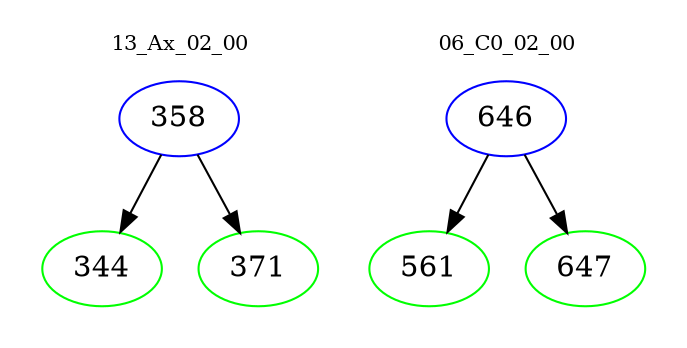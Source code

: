 digraph{
subgraph cluster_0 {
color = white
label = "13_Ax_02_00";
fontsize=10;
T0_358 [label="358", color="blue"]
T0_358 -> T0_344 [color="black"]
T0_344 [label="344", color="green"]
T0_358 -> T0_371 [color="black"]
T0_371 [label="371", color="green"]
}
subgraph cluster_1 {
color = white
label = "06_C0_02_00";
fontsize=10;
T1_646 [label="646", color="blue"]
T1_646 -> T1_561 [color="black"]
T1_561 [label="561", color="green"]
T1_646 -> T1_647 [color="black"]
T1_647 [label="647", color="green"]
}
}
